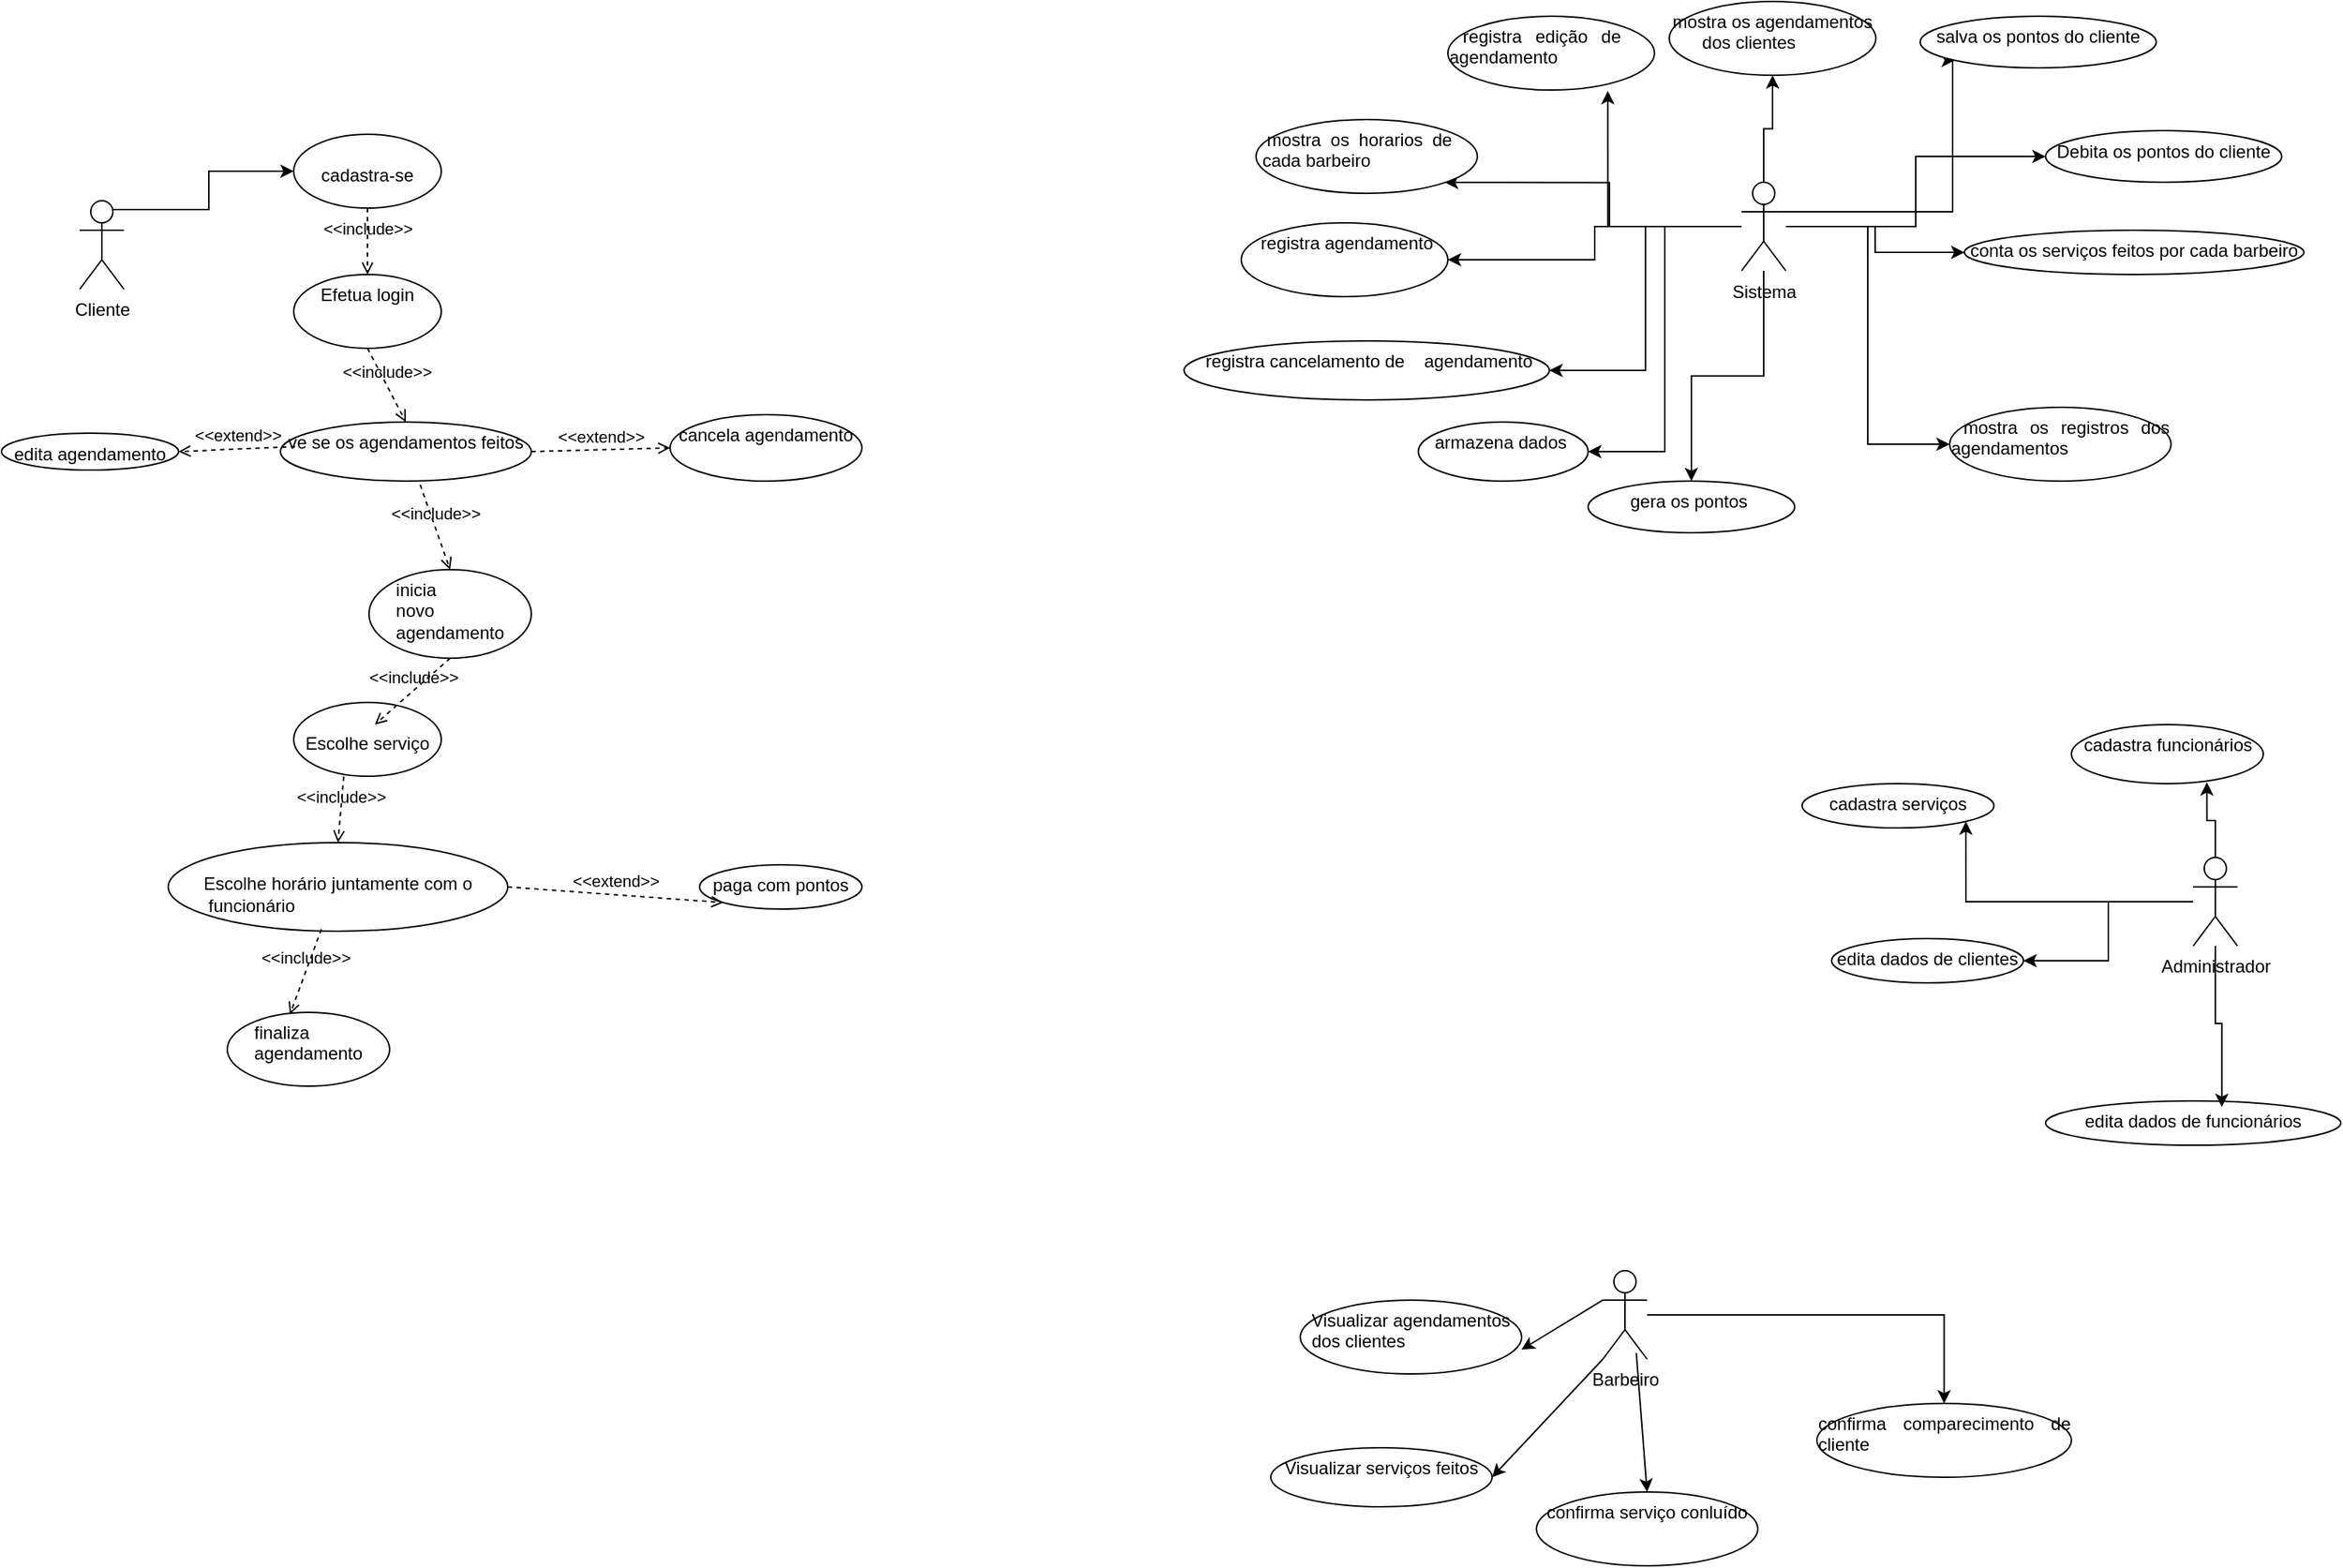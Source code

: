 <mxfile version="25.0.3">
  <diagram name="Página-1" id="eCuymNUMkhjMGa9AzXhw">
    <mxGraphModel dx="1666" dy="1612" grid="1" gridSize="10" guides="1" tooltips="1" connect="1" arrows="1" fold="1" page="1" pageScale="1" pageWidth="827" pageHeight="1169" math="0" shadow="0">
      <root>
        <mxCell id="0" />
        <mxCell id="1" parent="0" />
        <mxCell id="vFYeN3aaEDehaIR5FKd8-4" value="" style="edgeStyle=orthogonalEdgeStyle;rounded=0;orthogonalLoop=1;jettySize=auto;html=1;exitX=0.75;exitY=0.1;exitDx=0;exitDy=0;exitPerimeter=0;entryX=0;entryY=0.5;entryDx=0;entryDy=0;" parent="1" source="vFYeN3aaEDehaIR5FKd8-1" target="vFYeN3aaEDehaIR5FKd8-3" edge="1">
          <mxGeometry relative="1" as="geometry">
            <mxPoint x="-896.52" y="45" as="sourcePoint" />
            <mxPoint x="-591.52" y="-5" as="targetPoint" />
          </mxGeometry>
        </mxCell>
        <mxCell id="vFYeN3aaEDehaIR5FKd8-1" value="Cliente" style="shape=umlActor;verticalLabelPosition=bottom;verticalAlign=top;html=1;" parent="1" vertex="1">
          <mxGeometry x="-727" y="55" width="30" height="60" as="geometry" />
        </mxCell>
        <mxCell id="_MPpryopirrbxjsBCLa4-15" style="edgeStyle=orthogonalEdgeStyle;rounded=0;orthogonalLoop=1;jettySize=auto;html=1;" parent="1" source="vFYeN3aaEDehaIR5FKd8-2" target="7_m44Se5JZIXTpLDiQHv-5" edge="1">
          <mxGeometry relative="1" as="geometry" />
        </mxCell>
        <mxCell id="vFYeN3aaEDehaIR5FKd8-2" value="Barbeiro" style="shape=umlActor;verticalLabelPosition=bottom;verticalAlign=top;html=1;" parent="1" vertex="1">
          <mxGeometry x="305" y="780" width="30" height="60" as="geometry" />
        </mxCell>
        <mxCell id="vFYeN3aaEDehaIR5FKd8-3" value="&lt;div style=&quot;text-align: justify;&quot;&gt;&lt;br&gt;&lt;/div&gt;&lt;div style=&quot;text-align: justify;&quot;&gt;cadastra-se&lt;/div&gt;" style="ellipse;whiteSpace=wrap;html=1;verticalAlign=top;" parent="1" vertex="1">
          <mxGeometry x="-582" y="10" width="100" height="50" as="geometry" />
        </mxCell>
        <mxCell id="vFYeN3aaEDehaIR5FKd8-5" value="&lt;div style=&quot;text-align: justify;&quot;&gt;finaliza&lt;/div&gt;&lt;div style=&quot;text-align: justify;&quot;&gt;&lt;span style=&quot;background-color: initial;&quot;&gt;agendamento&lt;/span&gt;&lt;br&gt;&lt;/div&gt;" style="ellipse;whiteSpace=wrap;html=1;verticalAlign=top;" parent="1" vertex="1">
          <mxGeometry x="-627" y="605" width="110" height="50" as="geometry" />
        </mxCell>
        <mxCell id="vFYeN3aaEDehaIR5FKd8-8" value="&lt;div style=&quot;text-align: justify;&quot;&gt;&lt;span style=&quot;background-color: initial;&quot;&gt;&lt;br&gt;&lt;/span&gt;&lt;/div&gt;&lt;div style=&quot;text-align: justify;&quot;&gt;&lt;span style=&quot;background-color: initial;&quot;&gt;Escolhe serviço&lt;/span&gt;&lt;br&gt;&lt;/div&gt;" style="ellipse;whiteSpace=wrap;html=1;verticalAlign=top;" parent="1" vertex="1">
          <mxGeometry x="-582" y="395" width="100" height="50" as="geometry" />
        </mxCell>
        <mxCell id="_MPpryopirrbxjsBCLa4-27" style="edgeStyle=orthogonalEdgeStyle;rounded=0;orthogonalLoop=1;jettySize=auto;html=1;entryX=1;entryY=1;entryDx=0;entryDy=0;" parent="1" source="vFYeN3aaEDehaIR5FKd8-9" target="vFYeN3aaEDehaIR5FKd8-13" edge="1">
          <mxGeometry relative="1" as="geometry" />
        </mxCell>
        <mxCell id="_MPpryopirrbxjsBCLa4-29" style="edgeStyle=orthogonalEdgeStyle;rounded=0;orthogonalLoop=1;jettySize=auto;html=1;entryX=0.5;entryY=1;entryDx=0;entryDy=0;" parent="1" source="vFYeN3aaEDehaIR5FKd8-9" target="vFYeN3aaEDehaIR5FKd8-20" edge="1">
          <mxGeometry relative="1" as="geometry" />
        </mxCell>
        <mxCell id="_MPpryopirrbxjsBCLa4-30" style="edgeStyle=orthogonalEdgeStyle;rounded=0;orthogonalLoop=1;jettySize=auto;html=1;entryX=0;entryY=1;entryDx=0;entryDy=0;exitX=1;exitY=0.333;exitDx=0;exitDy=0;exitPerimeter=0;" parent="1" source="vFYeN3aaEDehaIR5FKd8-9" target="vFYeN3aaEDehaIR5FKd8-28" edge="1">
          <mxGeometry relative="1" as="geometry">
            <mxPoint x="420" y="50.001" as="sourcePoint" />
            <mxPoint x="533.151" y="-62.882" as="targetPoint" />
            <Array as="points">
              <mxPoint x="542" y="62" />
            </Array>
          </mxGeometry>
        </mxCell>
        <mxCell id="_MPpryopirrbxjsBCLa4-31" style="edgeStyle=orthogonalEdgeStyle;rounded=0;orthogonalLoop=1;jettySize=auto;html=1;entryX=0;entryY=0.5;entryDx=0;entryDy=0;" parent="1" source="vFYeN3aaEDehaIR5FKd8-9" target="vFYeN3aaEDehaIR5FKd8-29" edge="1">
          <mxGeometry relative="1" as="geometry" />
        </mxCell>
        <mxCell id="_MPpryopirrbxjsBCLa4-32" style="edgeStyle=orthogonalEdgeStyle;rounded=0;orthogonalLoop=1;jettySize=auto;html=1;entryX=0;entryY=0.5;entryDx=0;entryDy=0;" parent="1" source="vFYeN3aaEDehaIR5FKd8-9" target="vFYeN3aaEDehaIR5FKd8-31" edge="1">
          <mxGeometry relative="1" as="geometry" />
        </mxCell>
        <mxCell id="_MPpryopirrbxjsBCLa4-33" style="edgeStyle=orthogonalEdgeStyle;rounded=0;orthogonalLoop=1;jettySize=auto;html=1;entryX=0;entryY=0.5;entryDx=0;entryDy=0;" parent="1" source="vFYeN3aaEDehaIR5FKd8-9" target="7_m44Se5JZIXTpLDiQHv-4" edge="1">
          <mxGeometry relative="1" as="geometry" />
        </mxCell>
        <mxCell id="_MPpryopirrbxjsBCLa4-34" style="edgeStyle=orthogonalEdgeStyle;rounded=0;orthogonalLoop=1;jettySize=auto;html=1;" parent="1" source="vFYeN3aaEDehaIR5FKd8-9" target="vFYeN3aaEDehaIR5FKd8-26" edge="1">
          <mxGeometry relative="1" as="geometry" />
        </mxCell>
        <mxCell id="_MPpryopirrbxjsBCLa4-35" style="edgeStyle=orthogonalEdgeStyle;rounded=0;orthogonalLoop=1;jettySize=auto;html=1;entryX=1;entryY=0.5;entryDx=0;entryDy=0;" parent="1" source="vFYeN3aaEDehaIR5FKd8-9" target="vFYeN3aaEDehaIR5FKd8-11" edge="1">
          <mxGeometry relative="1" as="geometry" />
        </mxCell>
        <mxCell id="_MPpryopirrbxjsBCLa4-36" style="edgeStyle=orthogonalEdgeStyle;rounded=0;orthogonalLoop=1;jettySize=auto;html=1;entryX=1;entryY=0.5;entryDx=0;entryDy=0;" parent="1" source="vFYeN3aaEDehaIR5FKd8-9" target="7_m44Se5JZIXTpLDiQHv-1" edge="1">
          <mxGeometry relative="1" as="geometry" />
        </mxCell>
        <mxCell id="_MPpryopirrbxjsBCLa4-37" style="edgeStyle=orthogonalEdgeStyle;rounded=0;orthogonalLoop=1;jettySize=auto;html=1;entryX=1;entryY=0.5;entryDx=0;entryDy=0;" parent="1" source="vFYeN3aaEDehaIR5FKd8-9" target="vFYeN3aaEDehaIR5FKd8-25" edge="1">
          <mxGeometry relative="1" as="geometry" />
        </mxCell>
        <mxCell id="vFYeN3aaEDehaIR5FKd8-9" value="Sistema" style="shape=umlActor;verticalLabelPosition=bottom;verticalAlign=top;html=1;" parent="1" vertex="1">
          <mxGeometry x="399" y="42.5" width="30" height="60" as="geometry" />
        </mxCell>
        <mxCell id="vFYeN3aaEDehaIR5FKd8-11" value="&lt;div style=&quot;text-align: justify;&quot;&gt;armazena dados&amp;nbsp;&lt;/div&gt;" style="ellipse;whiteSpace=wrap;html=1;verticalAlign=top;" parent="1" vertex="1">
          <mxGeometry x="180" y="205" width="115" height="40" as="geometry" />
        </mxCell>
        <mxCell id="vFYeN3aaEDehaIR5FKd8-13" value="&lt;div style=&quot;text-align: justify;&quot;&gt;&amp;nbsp;mostra os horarios de&amp;nbsp; &amp;nbsp; &amp;nbsp;cada barbeiro&lt;/div&gt;" style="ellipse;whiteSpace=wrap;html=1;verticalAlign=top;" parent="1" vertex="1">
          <mxGeometry x="70" width="150" height="50" as="geometry" />
        </mxCell>
        <mxCell id="_MPpryopirrbxjsBCLa4-22" style="edgeStyle=orthogonalEdgeStyle;rounded=0;orthogonalLoop=1;jettySize=auto;html=1;entryX=1;entryY=0.5;entryDx=0;entryDy=0;" parent="1" source="vFYeN3aaEDehaIR5FKd8-14" target="7_m44Se5JZIXTpLDiQHv-2" edge="1">
          <mxGeometry relative="1" as="geometry" />
        </mxCell>
        <mxCell id="_MPpryopirrbxjsBCLa4-23" style="edgeStyle=orthogonalEdgeStyle;rounded=0;orthogonalLoop=1;jettySize=auto;html=1;entryX=1;entryY=1;entryDx=0;entryDy=0;" parent="1" source="vFYeN3aaEDehaIR5FKd8-14" target="vFYeN3aaEDehaIR5FKd8-16" edge="1">
          <mxGeometry relative="1" as="geometry" />
        </mxCell>
        <mxCell id="vFYeN3aaEDehaIR5FKd8-14" value="Administrador" style="shape=umlActor;verticalLabelPosition=bottom;verticalAlign=top;html=1;" parent="1" vertex="1">
          <mxGeometry x="705" y="500" width="30" height="60" as="geometry" />
        </mxCell>
        <mxCell id="vFYeN3aaEDehaIR5FKd8-15" value="&lt;div style=&quot;text-align: justify;&quot;&gt;cadastra funcionários&lt;/div&gt;" style="ellipse;whiteSpace=wrap;html=1;verticalAlign=top;" parent="1" vertex="1">
          <mxGeometry x="622.5" y="410" width="130" height="40" as="geometry" />
        </mxCell>
        <mxCell id="vFYeN3aaEDehaIR5FKd8-16" value="&lt;div style=&quot;text-align: justify;&quot;&gt;cadastra serviços&lt;/div&gt;" style="ellipse;whiteSpace=wrap;html=1;verticalAlign=top;" parent="1" vertex="1">
          <mxGeometry x="440" y="450" width="130" height="30" as="geometry" />
        </mxCell>
        <mxCell id="vFYeN3aaEDehaIR5FKd8-17" value="&lt;div style=&quot;text-align: justify;&quot;&gt;edita agendamento&lt;/div&gt;" style="ellipse;whiteSpace=wrap;html=1;verticalAlign=top;" parent="1" vertex="1">
          <mxGeometry x="-780" y="212.5" width="120" height="25" as="geometry" />
        </mxCell>
        <mxCell id="vFYeN3aaEDehaIR5FKd8-18" value="&lt;div style=&quot;text-align: justify;&quot;&gt;&amp;nbsp;registra edição de&amp;nbsp; &amp;nbsp; agendamento&lt;/div&gt;" style="ellipse;whiteSpace=wrap;html=1;verticalAlign=top;" parent="1" vertex="1">
          <mxGeometry x="200" y="-70" width="140" height="50" as="geometry" />
        </mxCell>
        <mxCell id="vFYeN3aaEDehaIR5FKd8-19" value="&lt;div style=&quot;text-align: justify;&quot;&gt;Efetua login&lt;/div&gt;" style="ellipse;whiteSpace=wrap;html=1;verticalAlign=top;" parent="1" vertex="1">
          <mxGeometry x="-582" y="105" width="100" height="50" as="geometry" />
        </mxCell>
        <mxCell id="vFYeN3aaEDehaIR5FKd8-20" value="&lt;div style=&quot;text-align: justify;&quot;&gt;mostra os agendamentos&lt;/div&gt;&lt;div style=&quot;text-align: justify;&quot;&gt;&amp;nbsp; &amp;nbsp; &amp;nbsp; dos clientes&lt;/div&gt;" style="ellipse;whiteSpace=wrap;html=1;verticalAlign=top;" parent="1" vertex="1">
          <mxGeometry x="350" y="-80" width="140" height="50" as="geometry" />
        </mxCell>
        <mxCell id="vFYeN3aaEDehaIR5FKd8-21" value="&lt;div style=&quot;text-align: justify;&quot;&gt;inicia&lt;/div&gt;&lt;div style=&quot;text-align: justify;&quot;&gt;novo&lt;/div&gt;&lt;div style=&quot;text-align: justify;&quot;&gt;agendamento&lt;/div&gt;" style="ellipse;whiteSpace=wrap;html=1;verticalAlign=top;" parent="1" vertex="1">
          <mxGeometry x="-531" y="305" width="110" height="60" as="geometry" />
        </mxCell>
        <mxCell id="vFYeN3aaEDehaIR5FKd8-22" value="&lt;div style=&quot;text-align: justify;&quot;&gt;cancela agendamento&lt;/div&gt;" style="ellipse;whiteSpace=wrap;html=1;verticalAlign=top;" parent="1" vertex="1">
          <mxGeometry x="-327" y="200" width="130" height="45" as="geometry" />
        </mxCell>
        <mxCell id="vFYeN3aaEDehaIR5FKd8-23" value="&lt;div style=&quot;text-align: justify;&quot;&gt;ve se os agendamentos feitos&lt;/div&gt;" style="ellipse;whiteSpace=wrap;html=1;verticalAlign=top;" parent="1" vertex="1">
          <mxGeometry x="-591" y="205" width="170" height="40" as="geometry" />
        </mxCell>
        <mxCell id="vFYeN3aaEDehaIR5FKd8-24" value="&lt;div style=&quot;text-align: justify;&quot;&gt;&lt;span style=&quot;background-color: initial;&quot;&gt;&lt;br&gt;&lt;/span&gt;&lt;/div&gt;&lt;div style=&quot;text-align: justify;&quot;&gt;&lt;span style=&quot;background-color: initial;&quot;&gt;Escolhe horário juntamente com o&lt;/span&gt;&lt;/div&gt;&lt;div style=&quot;text-align: justify;&quot;&gt;&lt;span style=&quot;background-color: initial;&quot;&gt;&amp;nbsp;funcionário&lt;/span&gt;&lt;br&gt;&lt;/div&gt;" style="ellipse;whiteSpace=wrap;html=1;verticalAlign=top;" parent="1" vertex="1">
          <mxGeometry x="-667" y="490" width="230" height="60" as="geometry" />
        </mxCell>
        <mxCell id="vFYeN3aaEDehaIR5FKd8-25" value="&lt;div style=&quot;text-align: justify;&quot;&gt;&amp;nbsp;registra agendamento&lt;/div&gt;" style="ellipse;whiteSpace=wrap;html=1;verticalAlign=top;" parent="1" vertex="1">
          <mxGeometry x="60" y="70" width="140" height="50" as="geometry" />
        </mxCell>
        <mxCell id="vFYeN3aaEDehaIR5FKd8-26" value="&lt;div style=&quot;text-align: justify;&quot;&gt;gera os pontos&amp;nbsp;&lt;/div&gt;&lt;div style=&quot;text-align: justify;&quot;&gt;&lt;br&gt;&lt;/div&gt;" style="ellipse;whiteSpace=wrap;html=1;verticalAlign=top;" parent="1" vertex="1">
          <mxGeometry x="295" y="245" width="140" height="35" as="geometry" />
        </mxCell>
        <mxCell id="vFYeN3aaEDehaIR5FKd8-28" value="&lt;div style=&quot;text-align: justify;&quot;&gt;salva os pontos do cliente&lt;/div&gt;" style="ellipse;whiteSpace=wrap;html=1;verticalAlign=top;" parent="1" vertex="1">
          <mxGeometry x="520" y="-70" width="160" height="35" as="geometry" />
        </mxCell>
        <mxCell id="vFYeN3aaEDehaIR5FKd8-29" value="&lt;div style=&quot;text-align: justify;&quot;&gt;Debita os pontos do cliente&lt;/div&gt;" style="ellipse;whiteSpace=wrap;html=1;verticalAlign=top;" parent="1" vertex="1">
          <mxGeometry x="605" y="7.5" width="160" height="35" as="geometry" />
        </mxCell>
        <mxCell id="vFYeN3aaEDehaIR5FKd8-30" value="&lt;div style=&quot;text-align: justify;&quot;&gt;paga com pontos&lt;/div&gt;" style="ellipse;whiteSpace=wrap;html=1;verticalAlign=top;" parent="1" vertex="1">
          <mxGeometry x="-307" y="505" width="110" height="30" as="geometry" />
        </mxCell>
        <mxCell id="vFYeN3aaEDehaIR5FKd8-31" value="&lt;div style=&quot;text-align: justify;&quot;&gt;conta os serviços feitos por cada barbeiro&lt;/div&gt;" style="ellipse;whiteSpace=wrap;html=1;verticalAlign=top;" parent="1" vertex="1">
          <mxGeometry x="550" y="75" width="230" height="30" as="geometry" />
        </mxCell>
        <mxCell id="7_m44Se5JZIXTpLDiQHv-1" value="&lt;div style=&quot;text-align: justify;&quot;&gt;&amp;nbsp;registra cancelamento de&amp;nbsp; &amp;nbsp; agendamento&lt;/div&gt;" style="ellipse;whiteSpace=wrap;html=1;verticalAlign=top;" parent="1" vertex="1">
          <mxGeometry x="21.25" y="150" width="247.5" height="40" as="geometry" />
        </mxCell>
        <mxCell id="7_m44Se5JZIXTpLDiQHv-2" value="&lt;div style=&quot;text-align: justify;&quot;&gt;edita dados de clientes&lt;/div&gt;" style="ellipse;whiteSpace=wrap;html=1;verticalAlign=top;" parent="1" vertex="1">
          <mxGeometry x="460" y="555" width="130" height="30" as="geometry" />
        </mxCell>
        <mxCell id="7_m44Se5JZIXTpLDiQHv-3" value="&lt;div style=&quot;text-align: justify;&quot;&gt;edita dados de funcionários&lt;/div&gt;" style="ellipse;whiteSpace=wrap;html=1;verticalAlign=top;" parent="1" vertex="1">
          <mxGeometry x="605" y="665" width="200" height="30" as="geometry" />
        </mxCell>
        <mxCell id="7_m44Se5JZIXTpLDiQHv-4" value="&lt;div style=&quot;text-align: justify;&quot;&gt;&amp;nbsp;mostra os registros dos agendamentos&lt;/div&gt;" style="ellipse;whiteSpace=wrap;html=1;verticalAlign=top;" parent="1" vertex="1">
          <mxGeometry x="540" y="195" width="150" height="50" as="geometry" />
        </mxCell>
        <mxCell id="7_m44Se5JZIXTpLDiQHv-5" value="&lt;div style=&quot;text-align: justify;&quot;&gt;confirma comparecimento de cliente&lt;/div&gt;" style="ellipse;whiteSpace=wrap;html=1;verticalAlign=top;" parent="1" vertex="1">
          <mxGeometry x="450" y="870" width="172.5" height="50" as="geometry" />
        </mxCell>
        <mxCell id="7_m44Se5JZIXTpLDiQHv-6" value="&lt;div style=&quot;text-align: justify;&quot;&gt;confirma serviço conluído&lt;/div&gt;" style="ellipse;whiteSpace=wrap;html=1;verticalAlign=top;" parent="1" vertex="1">
          <mxGeometry x="260" y="930" width="150" height="50" as="geometry" />
        </mxCell>
        <mxCell id="7_m44Se5JZIXTpLDiQHv-7" value="&lt;div style=&quot;text-align: justify;&quot;&gt;Visualizar agendamentos&lt;/div&gt;&lt;div style=&quot;text-align: justify;&quot;&gt;dos clientes&lt;/div&gt;" style="ellipse;whiteSpace=wrap;html=1;verticalAlign=top;" parent="1" vertex="1">
          <mxGeometry x="100" y="800" width="150" height="50" as="geometry" />
        </mxCell>
        <mxCell id="7_m44Se5JZIXTpLDiQHv-8" value="&lt;div style=&quot;text-align: justify;&quot;&gt;Visualizar serviços feitos&lt;/div&gt;" style="ellipse;whiteSpace=wrap;html=1;verticalAlign=top;" parent="1" vertex="1">
          <mxGeometry x="80" y="900" width="150" height="40" as="geometry" />
        </mxCell>
        <mxCell id="_MPpryopirrbxjsBCLa4-1" value="&amp;lt;&amp;lt;include&amp;gt;&amp;gt;" style="html=1;verticalAlign=bottom;labelBackgroundColor=none;endArrow=open;endFill=0;dashed=1;rounded=0;exitX=0.5;exitY=1;exitDx=0;exitDy=0;entryX=0.5;entryY=0;entryDx=0;entryDy=0;" parent="1" source="vFYeN3aaEDehaIR5FKd8-3" target="vFYeN3aaEDehaIR5FKd8-19" edge="1">
          <mxGeometry width="160" relative="1" as="geometry">
            <mxPoint x="-487" y="85" as="sourcePoint" />
            <mxPoint x="-327" y="85" as="targetPoint" />
          </mxGeometry>
        </mxCell>
        <mxCell id="_MPpryopirrbxjsBCLa4-3" value="&amp;lt;&amp;lt;include&amp;gt;&amp;gt;" style="html=1;verticalAlign=bottom;labelBackgroundColor=none;endArrow=open;endFill=0;dashed=1;rounded=0;exitX=0.5;exitY=1;exitDx=0;exitDy=0;entryX=0.5;entryY=0;entryDx=0;entryDy=0;" parent="1" source="vFYeN3aaEDehaIR5FKd8-19" target="vFYeN3aaEDehaIR5FKd8-23" edge="1">
          <mxGeometry width="160" relative="1" as="geometry">
            <mxPoint x="-587" y="205" as="sourcePoint" />
            <mxPoint x="-427" y="205" as="targetPoint" />
          </mxGeometry>
        </mxCell>
        <mxCell id="_MPpryopirrbxjsBCLa4-4" value="&amp;lt;&amp;lt;extend&amp;gt;&amp;gt;" style="html=1;verticalAlign=bottom;labelBackgroundColor=none;endArrow=open;endFill=0;dashed=1;rounded=0;exitX=0.059;exitY=0.416;exitDx=0;exitDy=0;exitPerimeter=0;entryX=1;entryY=0.5;entryDx=0;entryDy=0;" parent="1" source="vFYeN3aaEDehaIR5FKd8-23" target="vFYeN3aaEDehaIR5FKd8-17" edge="1">
          <mxGeometry width="160" relative="1" as="geometry">
            <mxPoint x="-727" y="175" as="sourcePoint" />
            <mxPoint x="-587" y="175" as="targetPoint" />
          </mxGeometry>
        </mxCell>
        <mxCell id="_MPpryopirrbxjsBCLa4-5" value="&amp;lt;&amp;lt;extend&amp;gt;&amp;gt;" style="html=1;verticalAlign=bottom;labelBackgroundColor=none;endArrow=open;endFill=0;dashed=1;rounded=0;exitX=1;exitY=0.5;exitDx=0;exitDy=0;entryX=0;entryY=0.5;entryDx=0;entryDy=0;" parent="1" source="vFYeN3aaEDehaIR5FKd8-23" target="vFYeN3aaEDehaIR5FKd8-22" edge="1">
          <mxGeometry width="160" relative="1" as="geometry">
            <mxPoint x="-482" y="175" as="sourcePoint" />
            <mxPoint x="-322" y="175" as="targetPoint" />
          </mxGeometry>
        </mxCell>
        <mxCell id="_MPpryopirrbxjsBCLa4-7" value="&amp;lt;&amp;lt;include&amp;gt;&amp;gt;" style="html=1;verticalAlign=bottom;labelBackgroundColor=none;endArrow=open;endFill=0;dashed=1;rounded=0;exitX=0.557;exitY=1.063;exitDx=0;exitDy=0;exitPerimeter=0;entryX=0.5;entryY=0;entryDx=0;entryDy=0;" parent="1" source="vFYeN3aaEDehaIR5FKd8-23" target="vFYeN3aaEDehaIR5FKd8-21" edge="1">
          <mxGeometry width="160" relative="1" as="geometry">
            <mxPoint x="-636" y="285" as="sourcePoint" />
            <mxPoint x="-476" y="285" as="targetPoint" />
          </mxGeometry>
        </mxCell>
        <mxCell id="_MPpryopirrbxjsBCLa4-8" value="&amp;lt;&amp;lt;include&amp;gt;&amp;gt;" style="html=1;verticalAlign=bottom;labelBackgroundColor=none;endArrow=open;endFill=0;dashed=1;rounded=0;exitX=0.5;exitY=1;exitDx=0;exitDy=0;entryX=0.55;entryY=0.3;entryDx=0;entryDy=0;entryPerimeter=0;" parent="1" source="vFYeN3aaEDehaIR5FKd8-21" target="vFYeN3aaEDehaIR5FKd8-8" edge="1">
          <mxGeometry width="160" relative="1" as="geometry">
            <mxPoint x="-547" y="385" as="sourcePoint" />
            <mxPoint x="-387" y="385" as="targetPoint" />
          </mxGeometry>
        </mxCell>
        <mxCell id="_MPpryopirrbxjsBCLa4-10" value="&amp;lt;&amp;lt;include&amp;gt;&amp;gt;" style="html=1;verticalAlign=bottom;labelBackgroundColor=none;endArrow=open;endFill=0;dashed=1;rounded=0;exitX=0.339;exitY=1.004;exitDx=0;exitDy=0;exitPerimeter=0;entryX=0.5;entryY=0;entryDx=0;entryDy=0;" parent="1" source="vFYeN3aaEDehaIR5FKd8-8" target="vFYeN3aaEDehaIR5FKd8-24" edge="1">
          <mxGeometry width="160" relative="1" as="geometry">
            <mxPoint x="-567" y="485" as="sourcePoint" />
            <mxPoint x="-407" y="485" as="targetPoint" />
          </mxGeometry>
        </mxCell>
        <mxCell id="_MPpryopirrbxjsBCLa4-11" value="&amp;lt;&amp;lt;include&amp;gt;&amp;gt;" style="html=1;verticalAlign=bottom;labelBackgroundColor=none;endArrow=open;endFill=0;dashed=1;rounded=0;exitX=0.451;exitY=0.978;exitDx=0;exitDy=0;exitPerimeter=0;entryX=0.386;entryY=0.027;entryDx=0;entryDy=0;entryPerimeter=0;" parent="1" source="vFYeN3aaEDehaIR5FKd8-24" target="vFYeN3aaEDehaIR5FKd8-5" edge="1">
          <mxGeometry width="160" relative="1" as="geometry">
            <mxPoint x="-537" y="585" as="sourcePoint" />
            <mxPoint x="-377" y="585" as="targetPoint" />
          </mxGeometry>
        </mxCell>
        <mxCell id="_MPpryopirrbxjsBCLa4-12" value="&amp;lt;&amp;lt;extend&amp;gt;&amp;gt;" style="html=1;verticalAlign=bottom;labelBackgroundColor=none;endArrow=open;endFill=0;dashed=1;rounded=0;exitX=1;exitY=0.5;exitDx=0;exitDy=0;entryX=0;entryY=1;entryDx=0;entryDy=0;" parent="1" source="vFYeN3aaEDehaIR5FKd8-24" target="vFYeN3aaEDehaIR5FKd8-30" edge="1">
          <mxGeometry width="160" relative="1" as="geometry">
            <mxPoint x="-427" y="569.41" as="sourcePoint" />
            <mxPoint x="-267" y="569.41" as="targetPoint" />
          </mxGeometry>
        </mxCell>
        <mxCell id="_MPpryopirrbxjsBCLa4-14" value="" style="endArrow=classic;html=1;rounded=0;exitX=0.756;exitY=0.93;exitDx=0;exitDy=0;exitPerimeter=0;entryX=0.5;entryY=0;entryDx=0;entryDy=0;" parent="1" source="vFYeN3aaEDehaIR5FKd8-2" target="7_m44Se5JZIXTpLDiQHv-6" edge="1">
          <mxGeometry width="50" height="50" relative="1" as="geometry">
            <mxPoint x="280" y="950" as="sourcePoint" />
            <mxPoint x="330" y="900" as="targetPoint" />
          </mxGeometry>
        </mxCell>
        <mxCell id="_MPpryopirrbxjsBCLa4-17" value="" style="endArrow=classic;html=1;rounded=0;exitX=0;exitY=0.333;exitDx=0;exitDy=0;exitPerimeter=0;entryX=0.999;entryY=0.671;entryDx=0;entryDy=0;entryPerimeter=0;" parent="1" source="vFYeN3aaEDehaIR5FKd8-2" target="7_m44Se5JZIXTpLDiQHv-7" edge="1">
          <mxGeometry width="50" height="50" relative="1" as="geometry">
            <mxPoint x="280" y="756" as="sourcePoint" />
            <mxPoint x="287" y="850" as="targetPoint" />
          </mxGeometry>
        </mxCell>
        <mxCell id="_MPpryopirrbxjsBCLa4-18" value="" style="endArrow=classic;html=1;rounded=0;exitX=0;exitY=1;exitDx=0;exitDy=0;exitPerimeter=0;entryX=1;entryY=0.5;entryDx=0;entryDy=0;" parent="1" source="vFYeN3aaEDehaIR5FKd8-2" target="7_m44Se5JZIXTpLDiQHv-8" edge="1">
          <mxGeometry width="50" height="50" relative="1" as="geometry">
            <mxPoint x="250" y="850" as="sourcePoint" />
            <mxPoint x="257" y="944" as="targetPoint" />
          </mxGeometry>
        </mxCell>
        <mxCell id="_MPpryopirrbxjsBCLa4-24" style="edgeStyle=orthogonalEdgeStyle;rounded=0;orthogonalLoop=1;jettySize=auto;html=1;entryX=0.706;entryY=0.978;entryDx=0;entryDy=0;entryPerimeter=0;" parent="1" source="vFYeN3aaEDehaIR5FKd8-14" target="vFYeN3aaEDehaIR5FKd8-15" edge="1">
          <mxGeometry relative="1" as="geometry" />
        </mxCell>
        <mxCell id="_MPpryopirrbxjsBCLa4-25" style="edgeStyle=orthogonalEdgeStyle;rounded=0;orthogonalLoop=1;jettySize=auto;html=1;entryX=0.597;entryY=0.137;entryDx=0;entryDy=0;entryPerimeter=0;" parent="1" source="vFYeN3aaEDehaIR5FKd8-14" target="7_m44Se5JZIXTpLDiQHv-3" edge="1">
          <mxGeometry relative="1" as="geometry" />
        </mxCell>
        <mxCell id="_MPpryopirrbxjsBCLa4-28" style="edgeStyle=orthogonalEdgeStyle;rounded=0;orthogonalLoop=1;jettySize=auto;html=1;entryX=0.774;entryY=1.012;entryDx=0;entryDy=0;entryPerimeter=0;" parent="1" source="vFYeN3aaEDehaIR5FKd8-9" target="vFYeN3aaEDehaIR5FKd8-18" edge="1">
          <mxGeometry relative="1" as="geometry" />
        </mxCell>
      </root>
    </mxGraphModel>
  </diagram>
</mxfile>
